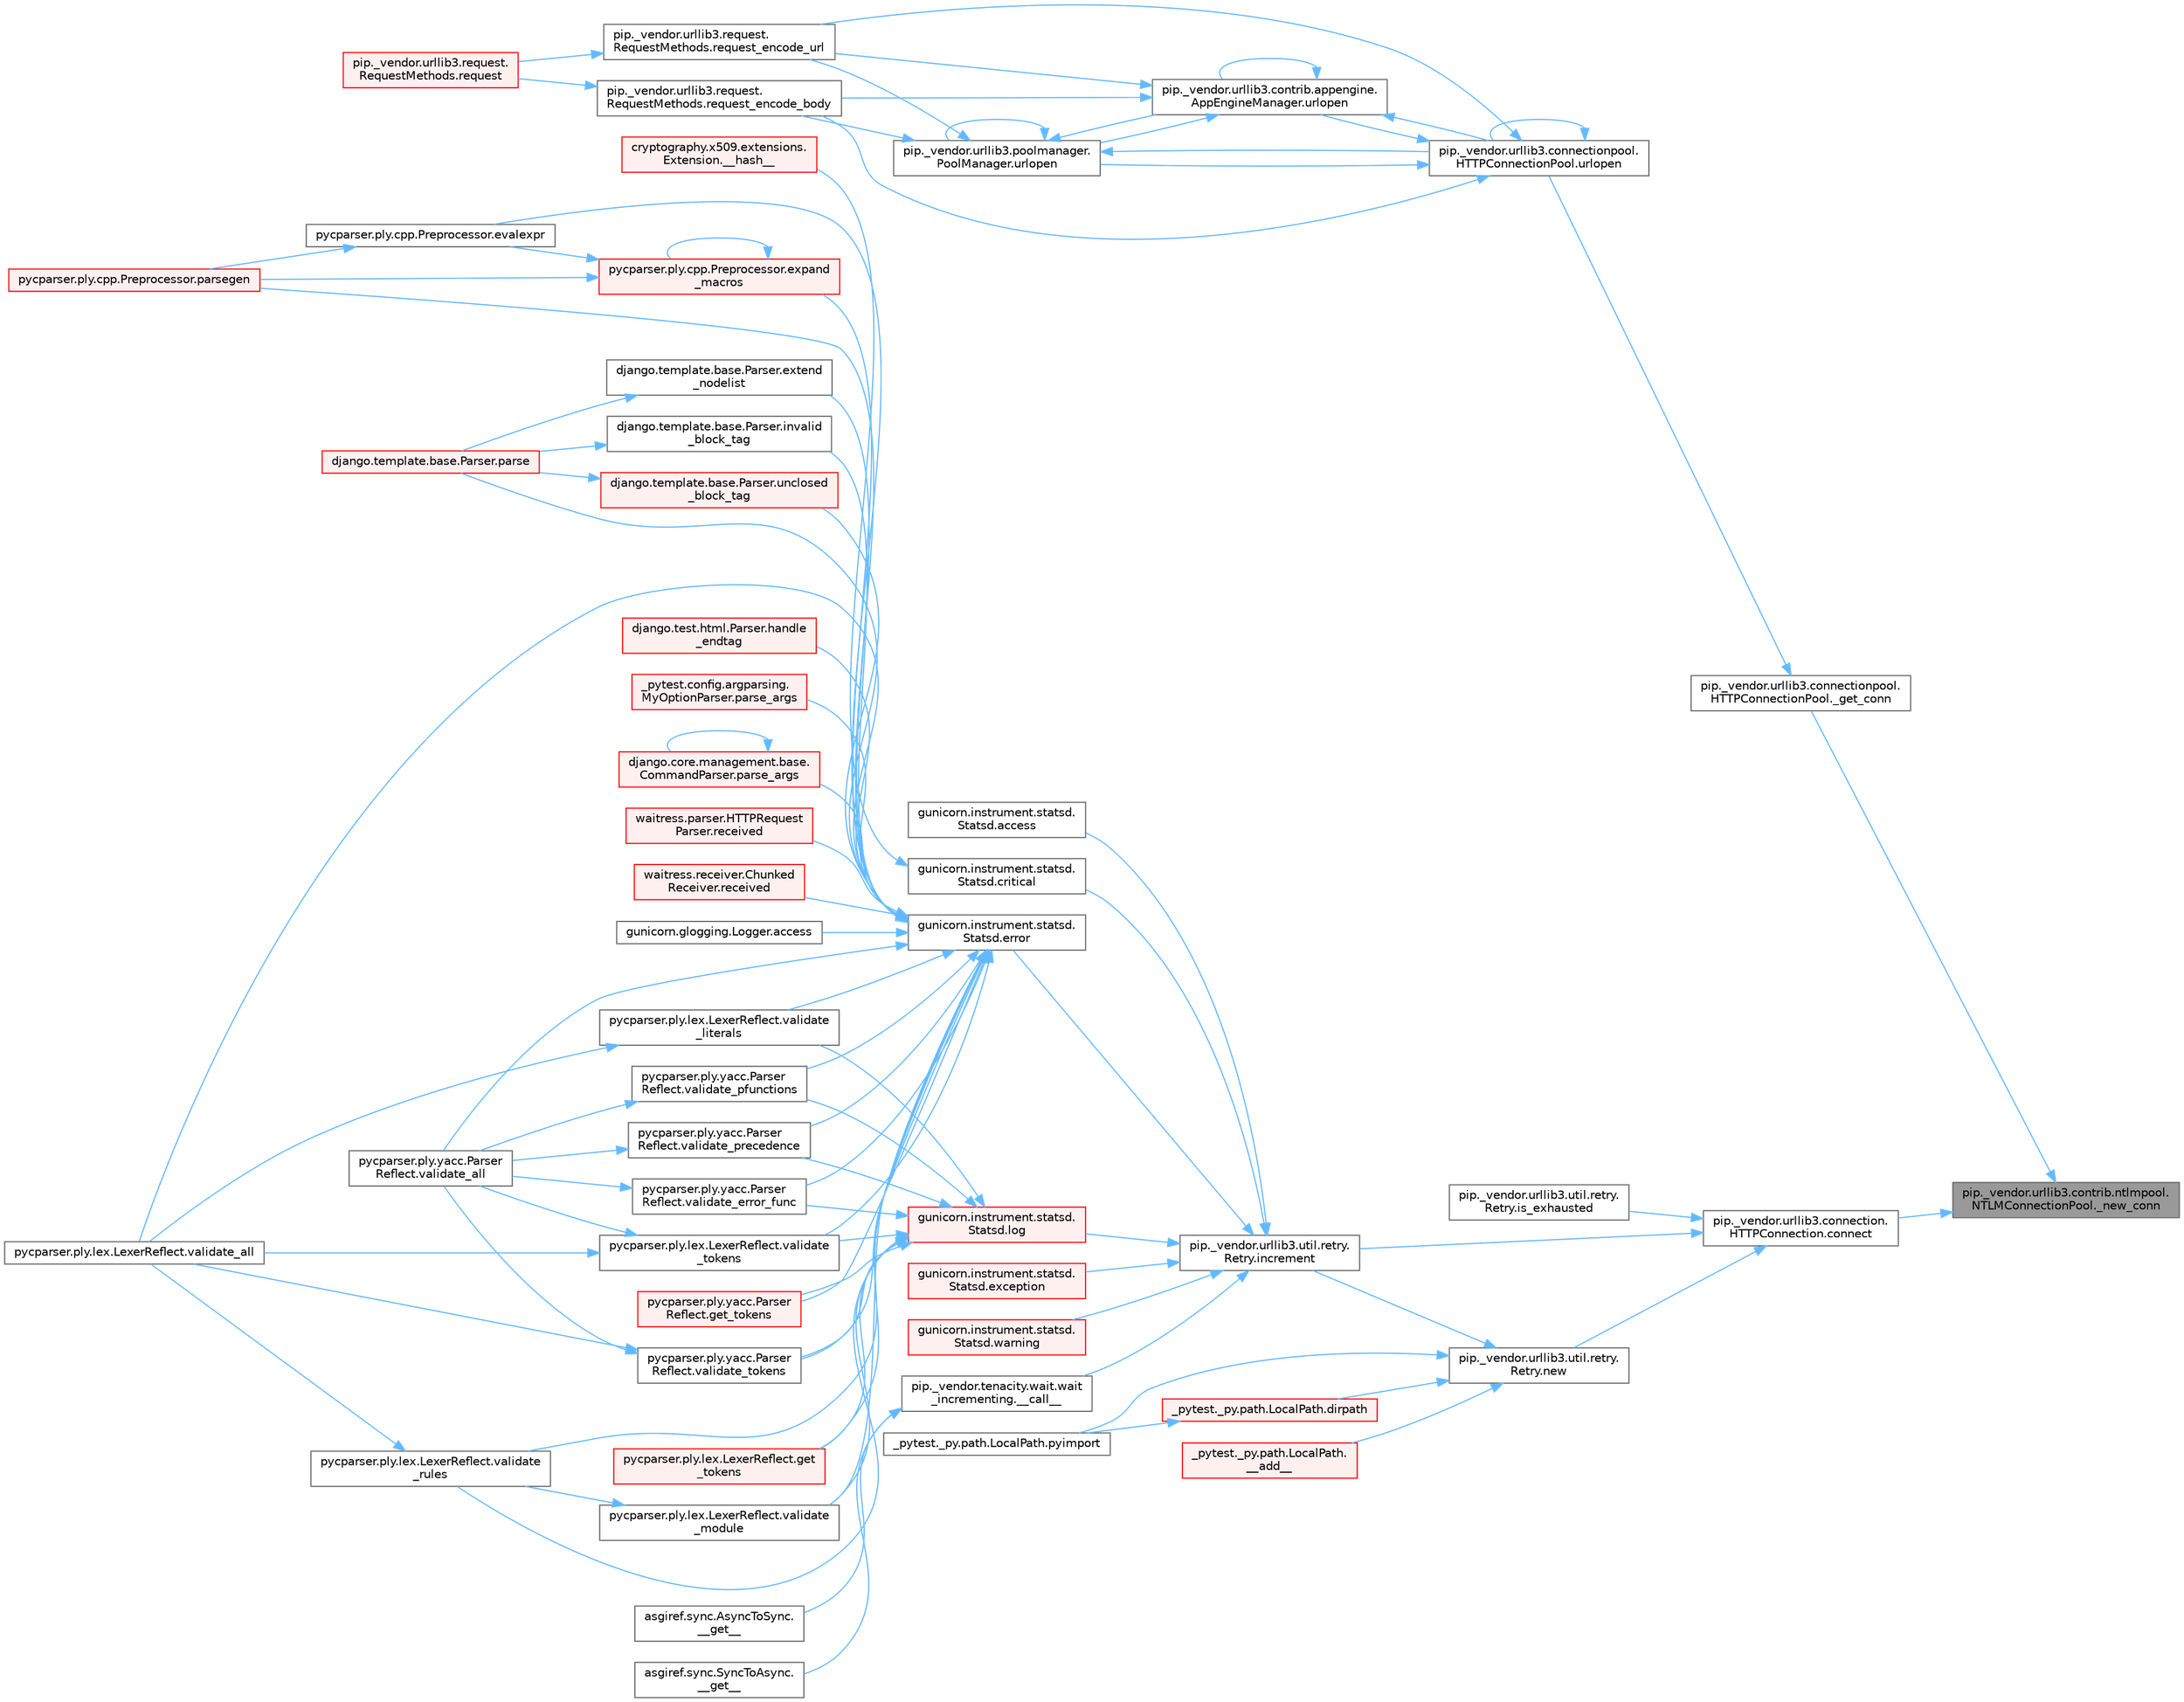 digraph "pip._vendor.urllib3.contrib.ntlmpool.NTLMConnectionPool._new_conn"
{
 // LATEX_PDF_SIZE
  bgcolor="transparent";
  edge [fontname=Helvetica,fontsize=10,labelfontname=Helvetica,labelfontsize=10];
  node [fontname=Helvetica,fontsize=10,shape=box,height=0.2,width=0.4];
  rankdir="RL";
  Node1 [id="Node000001",label="pip._vendor.urllib3.contrib.ntlmpool.\lNTLMConnectionPool._new_conn",height=0.2,width=0.4,color="gray40", fillcolor="grey60", style="filled", fontcolor="black",tooltip=" "];
  Node1 -> Node2 [id="edge1_Node000001_Node000002",dir="back",color="steelblue1",style="solid",tooltip=" "];
  Node2 [id="Node000002",label="pip._vendor.urllib3.connectionpool.\lHTTPConnectionPool._get_conn",height=0.2,width=0.4,color="grey40", fillcolor="white", style="filled",URL="$classpip_1_1__vendor_1_1urllib3_1_1connectionpool_1_1_h_t_t_p_connection_pool.html#a9e54ab388e1655911664b7d0424aaa38",tooltip=" "];
  Node2 -> Node3 [id="edge2_Node000002_Node000003",dir="back",color="steelblue1",style="solid",tooltip=" "];
  Node3 [id="Node000003",label="pip._vendor.urllib3.connectionpool.\lHTTPConnectionPool.urlopen",height=0.2,width=0.4,color="grey40", fillcolor="white", style="filled",URL="$classpip_1_1__vendor_1_1urllib3_1_1connectionpool_1_1_h_t_t_p_connection_pool.html#ae35894f81da52ce45fa069cb5e1623c6",tooltip=" "];
  Node3 -> Node4 [id="edge3_Node000003_Node000004",dir="back",color="steelblue1",style="solid",tooltip=" "];
  Node4 [id="Node000004",label="pip._vendor.urllib3.request.\lRequestMethods.request_encode_body",height=0.2,width=0.4,color="grey40", fillcolor="white", style="filled",URL="$classpip_1_1__vendor_1_1urllib3_1_1request_1_1_request_methods.html#a2c8e6a574936ea1059cda06ae71793fc",tooltip=" "];
  Node4 -> Node5 [id="edge4_Node000004_Node000005",dir="back",color="steelblue1",style="solid",tooltip=" "];
  Node5 [id="Node000005",label="pip._vendor.urllib3.request.\lRequestMethods.request",height=0.2,width=0.4,color="red", fillcolor="#FFF0F0", style="filled",URL="$classpip_1_1__vendor_1_1urllib3_1_1request_1_1_request_methods.html#a73541f2f0edc7df7413b043e33c69e7f",tooltip=" "];
  Node3 -> Node3183 [id="edge5_Node000003_Node003183",dir="back",color="steelblue1",style="solid",tooltip=" "];
  Node3183 [id="Node003183",label="pip._vendor.urllib3.request.\lRequestMethods.request_encode_url",height=0.2,width=0.4,color="grey40", fillcolor="white", style="filled",URL="$classpip_1_1__vendor_1_1urllib3_1_1request_1_1_request_methods.html#a364d38202ff4ab728e7bad368e74a431",tooltip=" "];
  Node3183 -> Node5 [id="edge6_Node003183_Node000005",dir="back",color="steelblue1",style="solid",tooltip=" "];
  Node3 -> Node3 [id="edge7_Node000003_Node000003",dir="back",color="steelblue1",style="solid",tooltip=" "];
  Node3 -> Node3184 [id="edge8_Node000003_Node003184",dir="back",color="steelblue1",style="solid",tooltip=" "];
  Node3184 [id="Node003184",label="pip._vendor.urllib3.contrib.appengine.\lAppEngineManager.urlopen",height=0.2,width=0.4,color="grey40", fillcolor="white", style="filled",URL="$classpip_1_1__vendor_1_1urllib3_1_1contrib_1_1appengine_1_1_app_engine_manager.html#a7b6f1d3b2aba947ba6c46d2bbe129d3a",tooltip=" "];
  Node3184 -> Node4 [id="edge9_Node003184_Node000004",dir="back",color="steelblue1",style="solid",tooltip=" "];
  Node3184 -> Node3183 [id="edge10_Node003184_Node003183",dir="back",color="steelblue1",style="solid",tooltip=" "];
  Node3184 -> Node3 [id="edge11_Node003184_Node000003",dir="back",color="steelblue1",style="solid",tooltip=" "];
  Node3184 -> Node3184 [id="edge12_Node003184_Node003184",dir="back",color="steelblue1",style="solid",tooltip=" "];
  Node3184 -> Node3185 [id="edge13_Node003184_Node003185",dir="back",color="steelblue1",style="solid",tooltip=" "];
  Node3185 [id="Node003185",label="pip._vendor.urllib3.poolmanager.\lPoolManager.urlopen",height=0.2,width=0.4,color="grey40", fillcolor="white", style="filled",URL="$classpip_1_1__vendor_1_1urllib3_1_1poolmanager_1_1_pool_manager.html#aef459d925edd0cadb3345527e8a35775",tooltip=" "];
  Node3185 -> Node4 [id="edge14_Node003185_Node000004",dir="back",color="steelblue1",style="solid",tooltip=" "];
  Node3185 -> Node3183 [id="edge15_Node003185_Node003183",dir="back",color="steelblue1",style="solid",tooltip=" "];
  Node3185 -> Node3 [id="edge16_Node003185_Node000003",dir="back",color="steelblue1",style="solid",tooltip=" "];
  Node3185 -> Node3184 [id="edge17_Node003185_Node003184",dir="back",color="steelblue1",style="solid",tooltip=" "];
  Node3185 -> Node3185 [id="edge18_Node003185_Node003185",dir="back",color="steelblue1",style="solid",tooltip=" "];
  Node3 -> Node3185 [id="edge19_Node000003_Node003185",dir="back",color="steelblue1",style="solid",tooltip=" "];
  Node1 -> Node3186 [id="edge20_Node000001_Node003186",dir="back",color="steelblue1",style="solid",tooltip=" "];
  Node3186 [id="Node003186",label="pip._vendor.urllib3.connection.\lHTTPConnection.connect",height=0.2,width=0.4,color="grey40", fillcolor="white", style="filled",URL="$classpip_1_1__vendor_1_1urllib3_1_1connection_1_1_h_t_t_p_connection.html#afbfafe5a6942dc8e02a727a6f5eb2244",tooltip=" "];
  Node3186 -> Node449 [id="edge21_Node003186_Node000449",dir="back",color="steelblue1",style="solid",tooltip=" "];
  Node449 [id="Node000449",label="pip._vendor.urllib3.util.retry.\lRetry.increment",height=0.2,width=0.4,color="grey40", fillcolor="white", style="filled",URL="$classpip_1_1__vendor_1_1urllib3_1_1util_1_1retry_1_1_retry.html#a88dd993ccb2ef4b2bfa9ad0571374b12",tooltip=" "];
  Node449 -> Node450 [id="edge22_Node000449_Node000450",dir="back",color="steelblue1",style="solid",tooltip=" "];
  Node450 [id="Node000450",label="pip._vendor.tenacity.wait.wait\l_incrementing.__call__",height=0.2,width=0.4,color="grey40", fillcolor="white", style="filled",URL="$classpip_1_1__vendor_1_1tenacity_1_1wait_1_1wait__incrementing.html#af47b0264325b86a85aa5cfd3b59a28cf",tooltip=" "];
  Node450 -> Node124 [id="edge23_Node000450_Node000124",dir="back",color="steelblue1",style="solid",tooltip=" "];
  Node124 [id="Node000124",label="asgiref.sync.AsyncToSync.\l__get__",height=0.2,width=0.4,color="grey40", fillcolor="white", style="filled",URL="$classasgiref_1_1sync_1_1_async_to_sync.html#a23e9ef7a73da98dad9e3f4e65846969b",tooltip=" "];
  Node450 -> Node125 [id="edge24_Node000450_Node000125",dir="back",color="steelblue1",style="solid",tooltip=" "];
  Node125 [id="Node000125",label="asgiref.sync.SyncToAsync.\l__get__",height=0.2,width=0.4,color="grey40", fillcolor="white", style="filled",URL="$classasgiref_1_1sync_1_1_sync_to_async.html#aebdfbe3f01079a529fd2f39810597381",tooltip=" "];
  Node449 -> Node451 [id="edge25_Node000449_Node000451",dir="back",color="steelblue1",style="solid",tooltip=" "];
  Node451 [id="Node000451",label="gunicorn.instrument.statsd.\lStatsd.access",height=0.2,width=0.4,color="grey40", fillcolor="white", style="filled",URL="$classgunicorn_1_1instrument_1_1statsd_1_1_statsd.html#a54238bd99ae3e429bb3efdae3a79e8e6",tooltip=" "];
  Node449 -> Node452 [id="edge26_Node000449_Node000452",dir="back",color="steelblue1",style="solid",tooltip=" "];
  Node452 [id="Node000452",label="gunicorn.instrument.statsd.\lStatsd.critical",height=0.2,width=0.4,color="grey40", fillcolor="white", style="filled",URL="$classgunicorn_1_1instrument_1_1statsd_1_1_statsd.html#a6a14e36bb7c86f86aa200f1ba8234786",tooltip=" "];
  Node452 -> Node453 [id="edge27_Node000452_Node000453",dir="back",color="steelblue1",style="solid",tooltip=" "];
  Node453 [id="Node000453",label="cryptography.x509.extensions.\lExtension.__hash__",height=0.2,width=0.4,color="red", fillcolor="#FFF0F0", style="filled",URL="$classcryptography_1_1x509_1_1extensions_1_1_extension.html#a7744510faba9373c947790041c25021e",tooltip=" "];
  Node449 -> Node454 [id="edge28_Node000449_Node000454",dir="back",color="steelblue1",style="solid",tooltip=" "];
  Node454 [id="Node000454",label="gunicorn.instrument.statsd.\lStatsd.error",height=0.2,width=0.4,color="grey40", fillcolor="white", style="filled",URL="$classgunicorn_1_1instrument_1_1statsd_1_1_statsd.html#a00ca379c910e5842719e48e617504c12",tooltip=" "];
  Node454 -> Node455 [id="edge29_Node000454_Node000455",dir="back",color="steelblue1",style="solid",tooltip=" "];
  Node455 [id="Node000455",label="gunicorn.glogging.Logger.access",height=0.2,width=0.4,color="grey40", fillcolor="white", style="filled",URL="$classgunicorn_1_1glogging_1_1_logger.html#a3b9fcb2cb9d7803a849f41d52df08b4b",tooltip=" "];
  Node454 -> Node456 [id="edge30_Node000454_Node000456",dir="back",color="steelblue1",style="solid",tooltip=" "];
  Node456 [id="Node000456",label="pycparser.ply.cpp.Preprocessor.evalexpr",height=0.2,width=0.4,color="grey40", fillcolor="white", style="filled",URL="$classpycparser_1_1ply_1_1cpp_1_1_preprocessor.html#a3c16ad6c28242d1214d20158b02ecabd",tooltip=" "];
  Node456 -> Node457 [id="edge31_Node000456_Node000457",dir="back",color="steelblue1",style="solid",tooltip=" "];
  Node457 [id="Node000457",label="pycparser.ply.cpp.Preprocessor.parsegen",height=0.2,width=0.4,color="red", fillcolor="#FFF0F0", style="filled",URL="$classpycparser_1_1ply_1_1cpp_1_1_preprocessor.html#aad71ed64ebab07f9eafb0b36f9108723",tooltip=" "];
  Node454 -> Node1658 [id="edge32_Node000454_Node001658",dir="back",color="steelblue1",style="solid",tooltip=" "];
  Node1658 [id="Node001658",label="pycparser.ply.cpp.Preprocessor.expand\l_macros",height=0.2,width=0.4,color="red", fillcolor="#FFF0F0", style="filled",URL="$classpycparser_1_1ply_1_1cpp_1_1_preprocessor.html#a4ac7e926ac9f68ef96f58e704a570d42",tooltip=" "];
  Node1658 -> Node456 [id="edge33_Node001658_Node000456",dir="back",color="steelblue1",style="solid",tooltip=" "];
  Node1658 -> Node1658 [id="edge34_Node001658_Node001658",dir="back",color="steelblue1",style="solid",tooltip=" "];
  Node1658 -> Node457 [id="edge35_Node001658_Node000457",dir="back",color="steelblue1",style="solid",tooltip=" "];
  Node454 -> Node1660 [id="edge36_Node000454_Node001660",dir="back",color="steelblue1",style="solid",tooltip=" "];
  Node1660 [id="Node001660",label="django.template.base.Parser.extend\l_nodelist",height=0.2,width=0.4,color="grey40", fillcolor="white", style="filled",URL="$classdjango_1_1template_1_1base_1_1_parser.html#a18cc3b61dee227ebe679d5a97e219f55",tooltip=" "];
  Node1660 -> Node1661 [id="edge37_Node001660_Node001661",dir="back",color="steelblue1",style="solid",tooltip=" "];
  Node1661 [id="Node001661",label="django.template.base.Parser.parse",height=0.2,width=0.4,color="red", fillcolor="#FFF0F0", style="filled",URL="$classdjango_1_1template_1_1base_1_1_parser.html#adf49a6d849c5bc731f4dcd79bbd13e52",tooltip=" "];
  Node454 -> Node1668 [id="edge38_Node000454_Node001668",dir="back",color="steelblue1",style="solid",tooltip=" "];
  Node1668 [id="Node001668",label="pycparser.ply.lex.LexerReflect.get\l_tokens",height=0.2,width=0.4,color="red", fillcolor="#FFF0F0", style="filled",URL="$classpycparser_1_1ply_1_1lex_1_1_lexer_reflect.html#a10983bce282c9b55abb82ce3807c6286",tooltip=" "];
  Node454 -> Node1670 [id="edge39_Node000454_Node001670",dir="back",color="steelblue1",style="solid",tooltip=" "];
  Node1670 [id="Node001670",label="pycparser.ply.yacc.Parser\lReflect.get_tokens",height=0.2,width=0.4,color="red", fillcolor="#FFF0F0", style="filled",URL="$classpycparser_1_1ply_1_1yacc_1_1_parser_reflect.html#a32a8391d1552f74d1fd812eec68dc908",tooltip=" "];
  Node454 -> Node1671 [id="edge40_Node000454_Node001671",dir="back",color="steelblue1",style="solid",tooltip=" "];
  Node1671 [id="Node001671",label="django.test.html.Parser.handle\l_endtag",height=0.2,width=0.4,color="red", fillcolor="#FFF0F0", style="filled",URL="$classdjango_1_1test_1_1html_1_1_parser.html#a884b3359f3c54327e1eb7315d24e003d",tooltip=" "];
  Node454 -> Node1673 [id="edge41_Node000454_Node001673",dir="back",color="steelblue1",style="solid",tooltip=" "];
  Node1673 [id="Node001673",label="django.template.base.Parser.invalid\l_block_tag",height=0.2,width=0.4,color="grey40", fillcolor="white", style="filled",URL="$classdjango_1_1template_1_1base_1_1_parser.html#ad5b5b4e7969f94be4891ad344fb51af5",tooltip=" "];
  Node1673 -> Node1661 [id="edge42_Node001673_Node001661",dir="back",color="steelblue1",style="solid",tooltip=" "];
  Node454 -> Node1661 [id="edge43_Node000454_Node001661",dir="back",color="steelblue1",style="solid",tooltip=" "];
  Node454 -> Node1674 [id="edge44_Node000454_Node001674",dir="back",color="steelblue1",style="solid",tooltip=" "];
  Node1674 [id="Node001674",label="_pytest.config.argparsing.\lMyOptionParser.parse_args",height=0.2,width=0.4,color="red", fillcolor="#FFF0F0", style="filled",URL="$class__pytest_1_1config_1_1argparsing_1_1_my_option_parser.html#ab9c41ef7aa3563347d264f1b7a8a1a66",tooltip=" "];
  Node454 -> Node1677 [id="edge45_Node000454_Node001677",dir="back",color="steelblue1",style="solid",tooltip=" "];
  Node1677 [id="Node001677",label="django.core.management.base.\lCommandParser.parse_args",height=0.2,width=0.4,color="red", fillcolor="#FFF0F0", style="filled",URL="$classdjango_1_1core_1_1management_1_1base_1_1_command_parser.html#a3bfc67243196388c65ea6d0755637db5",tooltip=" "];
  Node1677 -> Node1677 [id="edge46_Node001677_Node001677",dir="back",color="steelblue1",style="solid",tooltip=" "];
  Node454 -> Node457 [id="edge47_Node000454_Node000457",dir="back",color="steelblue1",style="solid",tooltip=" "];
  Node454 -> Node1678 [id="edge48_Node000454_Node001678",dir="back",color="steelblue1",style="solid",tooltip=" "];
  Node1678 [id="Node001678",label="waitress.parser.HTTPRequest\lParser.received",height=0.2,width=0.4,color="red", fillcolor="#FFF0F0", style="filled",URL="$classwaitress_1_1parser_1_1_h_t_t_p_request_parser.html#a37aaf6b973fa4959ae4fe6fe4048fc24",tooltip=" "];
  Node454 -> Node1679 [id="edge49_Node000454_Node001679",dir="back",color="steelblue1",style="solid",tooltip=" "];
  Node1679 [id="Node001679",label="waitress.receiver.Chunked\lReceiver.received",height=0.2,width=0.4,color="red", fillcolor="#FFF0F0", style="filled",URL="$classwaitress_1_1receiver_1_1_chunked_receiver.html#a560337d435bad205b28d765329a3d9e0",tooltip=" "];
  Node454 -> Node1680 [id="edge50_Node000454_Node001680",dir="back",color="steelblue1",style="solid",tooltip=" "];
  Node1680 [id="Node001680",label="django.template.base.Parser.unclosed\l_block_tag",height=0.2,width=0.4,color="red", fillcolor="#FFF0F0", style="filled",URL="$classdjango_1_1template_1_1base_1_1_parser.html#a5ee190e13908db0573b7687deb43b639",tooltip=" "];
  Node1680 -> Node1661 [id="edge51_Node001680_Node001661",dir="back",color="steelblue1",style="solid",tooltip=" "];
  Node454 -> Node1682 [id="edge52_Node000454_Node001682",dir="back",color="steelblue1",style="solid",tooltip=" "];
  Node1682 [id="Node001682",label="pycparser.ply.lex.LexerReflect.validate_all",height=0.2,width=0.4,color="grey40", fillcolor="white", style="filled",URL="$classpycparser_1_1ply_1_1lex_1_1_lexer_reflect.html#a218bcca937278cc45093167729bfb7ac",tooltip=" "];
  Node454 -> Node1464 [id="edge53_Node000454_Node001464",dir="back",color="steelblue1",style="solid",tooltip=" "];
  Node1464 [id="Node001464",label="pycparser.ply.yacc.Parser\lReflect.validate_all",height=0.2,width=0.4,color="grey40", fillcolor="white", style="filled",URL="$classpycparser_1_1ply_1_1yacc_1_1_parser_reflect.html#a96ac0824424f670c89156918f699b845",tooltip=" "];
  Node454 -> Node1683 [id="edge54_Node000454_Node001683",dir="back",color="steelblue1",style="solid",tooltip=" "];
  Node1683 [id="Node001683",label="pycparser.ply.yacc.Parser\lReflect.validate_error_func",height=0.2,width=0.4,color="grey40", fillcolor="white", style="filled",URL="$classpycparser_1_1ply_1_1yacc_1_1_parser_reflect.html#abb7904164b127d4246ed5a91ddf741a8",tooltip=" "];
  Node1683 -> Node1464 [id="edge55_Node001683_Node001464",dir="back",color="steelblue1",style="solid",tooltip=" "];
  Node454 -> Node1684 [id="edge56_Node000454_Node001684",dir="back",color="steelblue1",style="solid",tooltip=" "];
  Node1684 [id="Node001684",label="pycparser.ply.lex.LexerReflect.validate\l_literals",height=0.2,width=0.4,color="grey40", fillcolor="white", style="filled",URL="$classpycparser_1_1ply_1_1lex_1_1_lexer_reflect.html#a7797d2874e80da683e656d5ba97f4a11",tooltip=" "];
  Node1684 -> Node1682 [id="edge57_Node001684_Node001682",dir="back",color="steelblue1",style="solid",tooltip=" "];
  Node454 -> Node1685 [id="edge58_Node000454_Node001685",dir="back",color="steelblue1",style="solid",tooltip=" "];
  Node1685 [id="Node001685",label="pycparser.ply.lex.LexerReflect.validate\l_module",height=0.2,width=0.4,color="grey40", fillcolor="white", style="filled",URL="$classpycparser_1_1ply_1_1lex_1_1_lexer_reflect.html#ac4c78bbfe7d389bff02bd7fb7222d4f9",tooltip=" "];
  Node1685 -> Node1686 [id="edge59_Node001685_Node001686",dir="back",color="steelblue1",style="solid",tooltip=" "];
  Node1686 [id="Node001686",label="pycparser.ply.lex.LexerReflect.validate\l_rules",height=0.2,width=0.4,color="grey40", fillcolor="white", style="filled",URL="$classpycparser_1_1ply_1_1lex_1_1_lexer_reflect.html#a16c717b08e8dfb81b432995308be295a",tooltip=" "];
  Node1686 -> Node1682 [id="edge60_Node001686_Node001682",dir="back",color="steelblue1",style="solid",tooltip=" "];
  Node454 -> Node1687 [id="edge61_Node000454_Node001687",dir="back",color="steelblue1",style="solid",tooltip=" "];
  Node1687 [id="Node001687",label="pycparser.ply.yacc.Parser\lReflect.validate_pfunctions",height=0.2,width=0.4,color="grey40", fillcolor="white", style="filled",URL="$classpycparser_1_1ply_1_1yacc_1_1_parser_reflect.html#ad6caed0ceb47c1d26816271401d68b32",tooltip=" "];
  Node1687 -> Node1464 [id="edge62_Node001687_Node001464",dir="back",color="steelblue1",style="solid",tooltip=" "];
  Node454 -> Node1688 [id="edge63_Node000454_Node001688",dir="back",color="steelblue1",style="solid",tooltip=" "];
  Node1688 [id="Node001688",label="pycparser.ply.yacc.Parser\lReflect.validate_precedence",height=0.2,width=0.4,color="grey40", fillcolor="white", style="filled",URL="$classpycparser_1_1ply_1_1yacc_1_1_parser_reflect.html#a21d35acc015ce3c629247dc491dd9d20",tooltip=" "];
  Node1688 -> Node1464 [id="edge64_Node001688_Node001464",dir="back",color="steelblue1",style="solid",tooltip=" "];
  Node454 -> Node1686 [id="edge65_Node000454_Node001686",dir="back",color="steelblue1",style="solid",tooltip=" "];
  Node454 -> Node1689 [id="edge66_Node000454_Node001689",dir="back",color="steelblue1",style="solid",tooltip=" "];
  Node1689 [id="Node001689",label="pycparser.ply.lex.LexerReflect.validate\l_tokens",height=0.2,width=0.4,color="grey40", fillcolor="white", style="filled",URL="$classpycparser_1_1ply_1_1lex_1_1_lexer_reflect.html#a4bdc9e539877f748edefcd978105615b",tooltip=" "];
  Node1689 -> Node1682 [id="edge67_Node001689_Node001682",dir="back",color="steelblue1",style="solid",tooltip=" "];
  Node1689 -> Node1464 [id="edge68_Node001689_Node001464",dir="back",color="steelblue1",style="solid",tooltip=" "];
  Node454 -> Node1690 [id="edge69_Node000454_Node001690",dir="back",color="steelblue1",style="solid",tooltip=" "];
  Node1690 [id="Node001690",label="pycparser.ply.yacc.Parser\lReflect.validate_tokens",height=0.2,width=0.4,color="grey40", fillcolor="white", style="filled",URL="$classpycparser_1_1ply_1_1yacc_1_1_parser_reflect.html#a8fc22ab3debc6125e0b5cd26910f94f4",tooltip=" "];
  Node1690 -> Node1682 [id="edge70_Node001690_Node001682",dir="back",color="steelblue1",style="solid",tooltip=" "];
  Node1690 -> Node1464 [id="edge71_Node001690_Node001464",dir="back",color="steelblue1",style="solid",tooltip=" "];
  Node449 -> Node2991 [id="edge72_Node000449_Node002991",dir="back",color="steelblue1",style="solid",tooltip=" "];
  Node2991 [id="Node002991",label="gunicorn.instrument.statsd.\lStatsd.exception",height=0.2,width=0.4,color="red", fillcolor="#FFF0F0", style="filled",URL="$classgunicorn_1_1instrument_1_1statsd_1_1_statsd.html#adb608a3f95da3d6e3a9c000265fd866b",tooltip=" "];
  Node449 -> Node2995 [id="edge73_Node000449_Node002995",dir="back",color="steelblue1",style="solid",tooltip=" "];
  Node2995 [id="Node002995",label="gunicorn.instrument.statsd.\lStatsd.log",height=0.2,width=0.4,color="red", fillcolor="#FFF0F0", style="filled",URL="$classgunicorn_1_1instrument_1_1statsd_1_1_statsd.html#ab99145cf0b7c66dbcebcbdcbd44b4953",tooltip=" "];
  Node2995 -> Node1668 [id="edge74_Node002995_Node001668",dir="back",color="steelblue1",style="solid",tooltip=" "];
  Node2995 -> Node1670 [id="edge75_Node002995_Node001670",dir="back",color="steelblue1",style="solid",tooltip=" "];
  Node2995 -> Node1683 [id="edge76_Node002995_Node001683",dir="back",color="steelblue1",style="solid",tooltip=" "];
  Node2995 -> Node1684 [id="edge77_Node002995_Node001684",dir="back",color="steelblue1",style="solid",tooltip=" "];
  Node2995 -> Node1685 [id="edge78_Node002995_Node001685",dir="back",color="steelblue1",style="solid",tooltip=" "];
  Node2995 -> Node1687 [id="edge79_Node002995_Node001687",dir="back",color="steelblue1",style="solid",tooltip=" "];
  Node2995 -> Node1688 [id="edge80_Node002995_Node001688",dir="back",color="steelblue1",style="solid",tooltip=" "];
  Node2995 -> Node1686 [id="edge81_Node002995_Node001686",dir="back",color="steelblue1",style="solid",tooltip=" "];
  Node2995 -> Node1689 [id="edge82_Node002995_Node001689",dir="back",color="steelblue1",style="solid",tooltip=" "];
  Node2995 -> Node1690 [id="edge83_Node002995_Node001690",dir="back",color="steelblue1",style="solid",tooltip=" "];
  Node449 -> Node3035 [id="edge84_Node000449_Node003035",dir="back",color="steelblue1",style="solid",tooltip=" "];
  Node3035 [id="Node003035",label="gunicorn.instrument.statsd.\lStatsd.warning",height=0.2,width=0.4,color="red", fillcolor="#FFF0F0", style="filled",URL="$classgunicorn_1_1instrument_1_1statsd_1_1_statsd.html#a4b25361c9be113a5555acee1dd23fc61",tooltip=" "];
  Node3186 -> Node829 [id="edge85_Node003186_Node000829",dir="back",color="steelblue1",style="solid",tooltip=" "];
  Node829 [id="Node000829",label="pip._vendor.urllib3.util.retry.\lRetry.is_exhausted",height=0.2,width=0.4,color="grey40", fillcolor="white", style="filled",URL="$classpip_1_1__vendor_1_1urllib3_1_1util_1_1retry_1_1_retry.html#ad8d42bd72e35f497daf9a0359560969d",tooltip=" "];
  Node3186 -> Node830 [id="edge86_Node003186_Node000830",dir="back",color="steelblue1",style="solid",tooltip=" "];
  Node830 [id="Node000830",label="pip._vendor.urllib3.util.retry.\lRetry.new",height=0.2,width=0.4,color="grey40", fillcolor="white", style="filled",URL="$classpip_1_1__vendor_1_1urllib3_1_1util_1_1retry_1_1_retry.html#ab806585412b9d9b3c0d882fb4bd8d3c0",tooltip=" "];
  Node830 -> Node532 [id="edge87_Node000830_Node000532",dir="back",color="steelblue1",style="solid",tooltip=" "];
  Node532 [id="Node000532",label="_pytest._py.path.LocalPath.\l__add__",height=0.2,width=0.4,color="red", fillcolor="#FFF0F0", style="filled",URL="$class__pytest_1_1__py_1_1path_1_1_local_path.html#abe95df43f29943a2ec6ccad0c25662da",tooltip=" "];
  Node830 -> Node831 [id="edge88_Node000830_Node000831",dir="back",color="steelblue1",style="solid",tooltip=" "];
  Node831 [id="Node000831",label="_pytest._py.path.LocalPath.dirpath",height=0.2,width=0.4,color="red", fillcolor="#FFF0F0", style="filled",URL="$class__pytest_1_1__py_1_1path_1_1_local_path.html#aa8766bdaffd39f928eaae6f30b741b05",tooltip=" "];
  Node831 -> Node1160 [id="edge89_Node000831_Node001160",dir="back",color="steelblue1",style="solid",tooltip=" "];
  Node1160 [id="Node001160",label="_pytest._py.path.LocalPath.pyimport",height=0.2,width=0.4,color="grey40", fillcolor="white", style="filled",URL="$class__pytest_1_1__py_1_1path_1_1_local_path.html#aaf2fbd0a1a8554d138b60c28ca682b75",tooltip=" "];
  Node830 -> Node449 [id="edge90_Node000830_Node000449",dir="back",color="steelblue1",style="solid",tooltip=" "];
  Node830 -> Node1160 [id="edge91_Node000830_Node001160",dir="back",color="steelblue1",style="solid",tooltip=" "];
}
